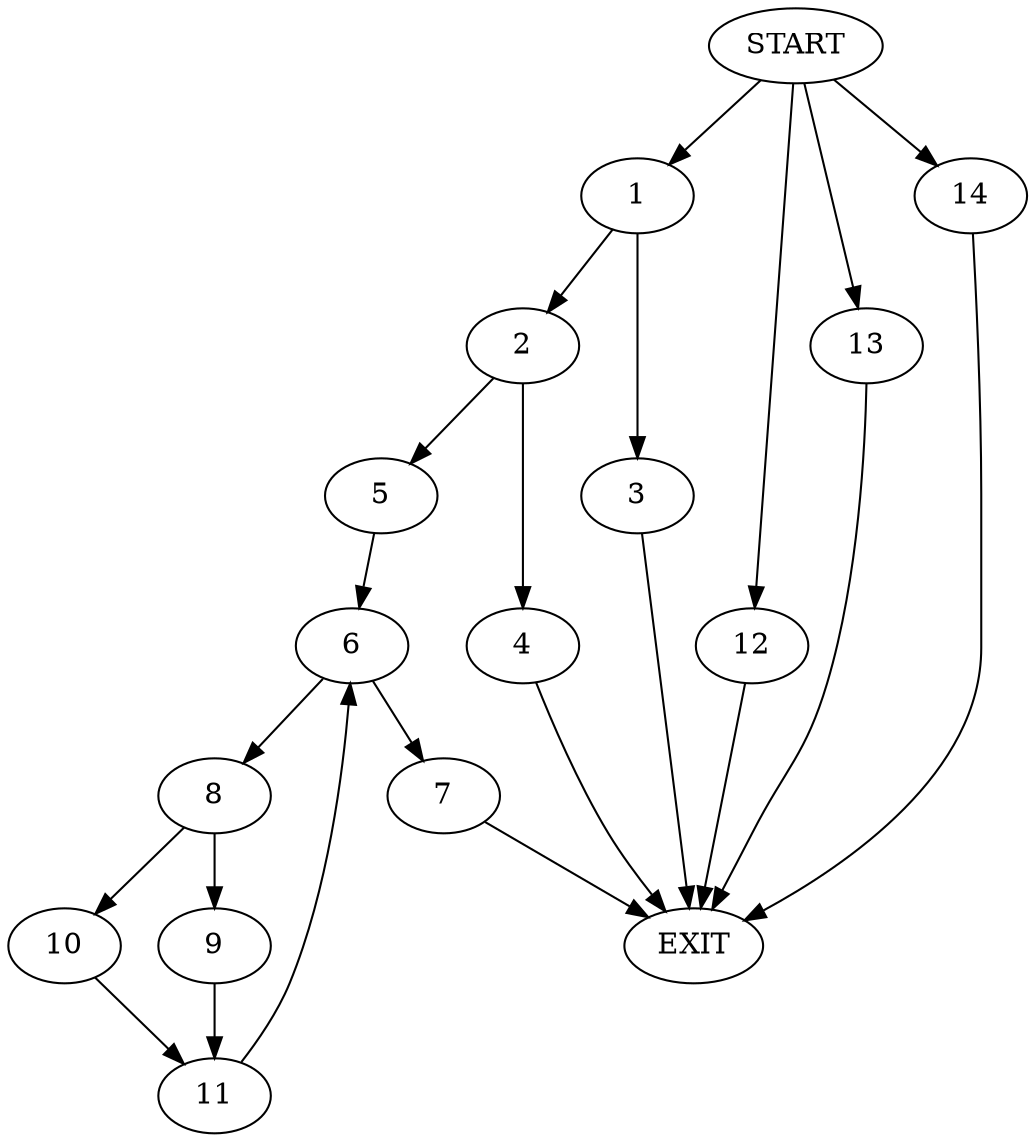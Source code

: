 digraph {
0 [label="START"]
15 [label="EXIT"]
0 -> 1
1 -> 2
1 -> 3
3 -> 15
2 -> 4
2 -> 5
4 -> 15
5 -> 6
6 -> 7
6 -> 8
7 -> 15
8 -> 9
8 -> 10
9 -> 11
10 -> 11
11 -> 6
0 -> 12
12 -> 15
0 -> 13
13 -> 15
0 -> 14
14 -> 15
}
